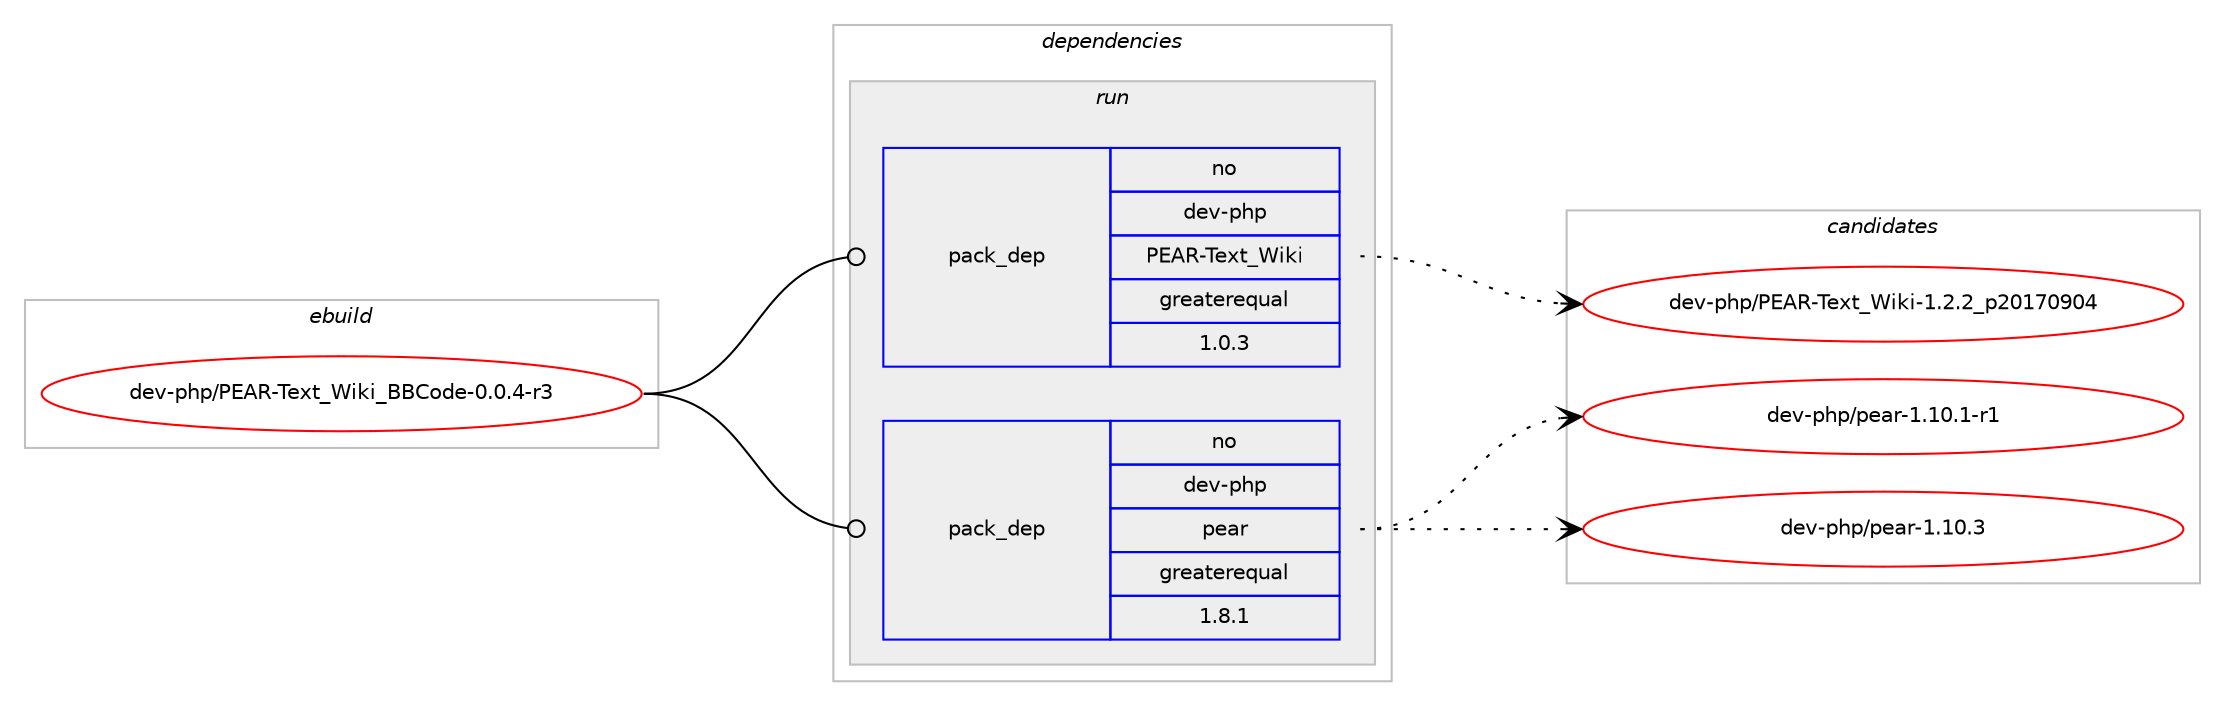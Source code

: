 digraph prolog {

# *************
# Graph options
# *************

newrank=true;
concentrate=true;
compound=true;
graph [rankdir=LR,fontname=Helvetica,fontsize=10,ranksep=1.5];#, ranksep=2.5, nodesep=0.2];
edge  [arrowhead=vee];
node  [fontname=Helvetica,fontsize=10];

# **********
# The ebuild
# **********

subgraph cluster_leftcol {
color=gray;
rank=same;
label=<<i>ebuild</i>>;
id [label="dev-php/PEAR-Text_Wiki_BBCode-0.0.4-r3", color=red, width=4, href="../dev-php/PEAR-Text_Wiki_BBCode-0.0.4-r3.svg"];
}

# ****************
# The dependencies
# ****************

subgraph cluster_midcol {
color=gray;
label=<<i>dependencies</i>>;
subgraph cluster_compile {
fillcolor="#eeeeee";
style=filled;
label=<<i>compile</i>>;
}
subgraph cluster_compileandrun {
fillcolor="#eeeeee";
style=filled;
label=<<i>compile and run</i>>;
}
subgraph cluster_run {
fillcolor="#eeeeee";
style=filled;
label=<<i>run</i>>;
subgraph pack1000273 {
dependency1392603 [label=<<TABLE BORDER="0" CELLBORDER="1" CELLSPACING="0" CELLPADDING="4" WIDTH="220"><TR><TD ROWSPAN="6" CELLPADDING="30">pack_dep</TD></TR><TR><TD WIDTH="110">no</TD></TR><TR><TD>dev-php</TD></TR><TR><TD>PEAR-Text_Wiki</TD></TR><TR><TD>greaterequal</TD></TR><TR><TD>1.0.3</TD></TR></TABLE>>, shape=none, color=blue];
}
id:e -> dependency1392603:w [weight=20,style="solid",arrowhead="odot"];
subgraph pack1000274 {
dependency1392604 [label=<<TABLE BORDER="0" CELLBORDER="1" CELLSPACING="0" CELLPADDING="4" WIDTH="220"><TR><TD ROWSPAN="6" CELLPADDING="30">pack_dep</TD></TR><TR><TD WIDTH="110">no</TD></TR><TR><TD>dev-php</TD></TR><TR><TD>pear</TD></TR><TR><TD>greaterequal</TD></TR><TR><TD>1.8.1</TD></TR></TABLE>>, shape=none, color=blue];
}
id:e -> dependency1392604:w [weight=20,style="solid",arrowhead="odot"];
}
}

# **************
# The candidates
# **************

subgraph cluster_choices {
rank=same;
color=gray;
label=<<i>candidates</i>>;

subgraph choice1000273 {
color=black;
nodesep=1;
choice10010111845112104112478069658245841011201169587105107105454946504650951125048495548574852 [label="dev-php/PEAR-Text_Wiki-1.2.2_p20170904", color=red, width=4,href="../dev-php/PEAR-Text_Wiki-1.2.2_p20170904.svg"];
dependency1392603:e -> choice10010111845112104112478069658245841011201169587105107105454946504650951125048495548574852:w [style=dotted,weight="100"];
}
subgraph choice1000274 {
color=black;
nodesep=1;
choice100101118451121041124711210197114454946494846494511449 [label="dev-php/pear-1.10.1-r1", color=red, width=4,href="../dev-php/pear-1.10.1-r1.svg"];
choice10010111845112104112471121019711445494649484651 [label="dev-php/pear-1.10.3", color=red, width=4,href="../dev-php/pear-1.10.3.svg"];
dependency1392604:e -> choice100101118451121041124711210197114454946494846494511449:w [style=dotted,weight="100"];
dependency1392604:e -> choice10010111845112104112471121019711445494649484651:w [style=dotted,weight="100"];
}
}

}
